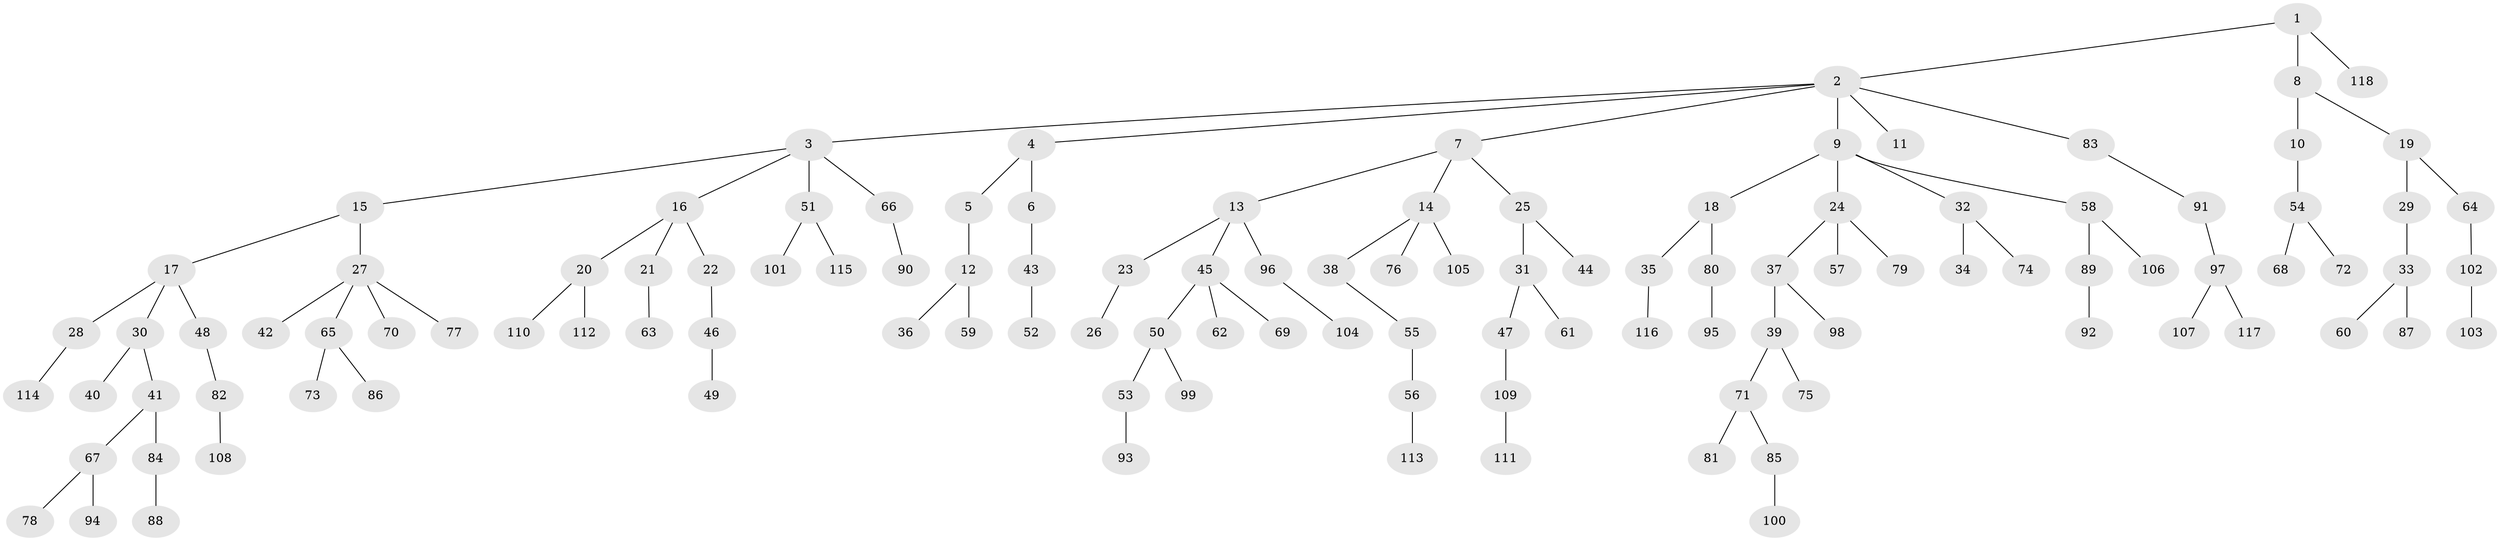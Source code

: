 // coarse degree distribution, {3: 0.15254237288135594, 6: 0.06779661016949153, 1: 0.4915254237288136, 2: 0.2711864406779661, 4: 0.01694915254237288}
// Generated by graph-tools (version 1.1) at 2025/37/03/04/25 23:37:23]
// undirected, 118 vertices, 117 edges
graph export_dot {
  node [color=gray90,style=filled];
  1;
  2;
  3;
  4;
  5;
  6;
  7;
  8;
  9;
  10;
  11;
  12;
  13;
  14;
  15;
  16;
  17;
  18;
  19;
  20;
  21;
  22;
  23;
  24;
  25;
  26;
  27;
  28;
  29;
  30;
  31;
  32;
  33;
  34;
  35;
  36;
  37;
  38;
  39;
  40;
  41;
  42;
  43;
  44;
  45;
  46;
  47;
  48;
  49;
  50;
  51;
  52;
  53;
  54;
  55;
  56;
  57;
  58;
  59;
  60;
  61;
  62;
  63;
  64;
  65;
  66;
  67;
  68;
  69;
  70;
  71;
  72;
  73;
  74;
  75;
  76;
  77;
  78;
  79;
  80;
  81;
  82;
  83;
  84;
  85;
  86;
  87;
  88;
  89;
  90;
  91;
  92;
  93;
  94;
  95;
  96;
  97;
  98;
  99;
  100;
  101;
  102;
  103;
  104;
  105;
  106;
  107;
  108;
  109;
  110;
  111;
  112;
  113;
  114;
  115;
  116;
  117;
  118;
  1 -- 2;
  1 -- 8;
  1 -- 118;
  2 -- 3;
  2 -- 4;
  2 -- 7;
  2 -- 9;
  2 -- 11;
  2 -- 83;
  3 -- 15;
  3 -- 16;
  3 -- 51;
  3 -- 66;
  4 -- 5;
  4 -- 6;
  5 -- 12;
  6 -- 43;
  7 -- 13;
  7 -- 14;
  7 -- 25;
  8 -- 10;
  8 -- 19;
  9 -- 18;
  9 -- 24;
  9 -- 32;
  9 -- 58;
  10 -- 54;
  12 -- 36;
  12 -- 59;
  13 -- 23;
  13 -- 45;
  13 -- 96;
  14 -- 38;
  14 -- 76;
  14 -- 105;
  15 -- 17;
  15 -- 27;
  16 -- 20;
  16 -- 21;
  16 -- 22;
  17 -- 28;
  17 -- 30;
  17 -- 48;
  18 -- 35;
  18 -- 80;
  19 -- 29;
  19 -- 64;
  20 -- 110;
  20 -- 112;
  21 -- 63;
  22 -- 46;
  23 -- 26;
  24 -- 37;
  24 -- 57;
  24 -- 79;
  25 -- 31;
  25 -- 44;
  27 -- 42;
  27 -- 65;
  27 -- 70;
  27 -- 77;
  28 -- 114;
  29 -- 33;
  30 -- 40;
  30 -- 41;
  31 -- 47;
  31 -- 61;
  32 -- 34;
  32 -- 74;
  33 -- 60;
  33 -- 87;
  35 -- 116;
  37 -- 39;
  37 -- 98;
  38 -- 55;
  39 -- 71;
  39 -- 75;
  41 -- 67;
  41 -- 84;
  43 -- 52;
  45 -- 50;
  45 -- 62;
  45 -- 69;
  46 -- 49;
  47 -- 109;
  48 -- 82;
  50 -- 53;
  50 -- 99;
  51 -- 101;
  51 -- 115;
  53 -- 93;
  54 -- 68;
  54 -- 72;
  55 -- 56;
  56 -- 113;
  58 -- 89;
  58 -- 106;
  64 -- 102;
  65 -- 73;
  65 -- 86;
  66 -- 90;
  67 -- 78;
  67 -- 94;
  71 -- 81;
  71 -- 85;
  80 -- 95;
  82 -- 108;
  83 -- 91;
  84 -- 88;
  85 -- 100;
  89 -- 92;
  91 -- 97;
  96 -- 104;
  97 -- 107;
  97 -- 117;
  102 -- 103;
  109 -- 111;
}
